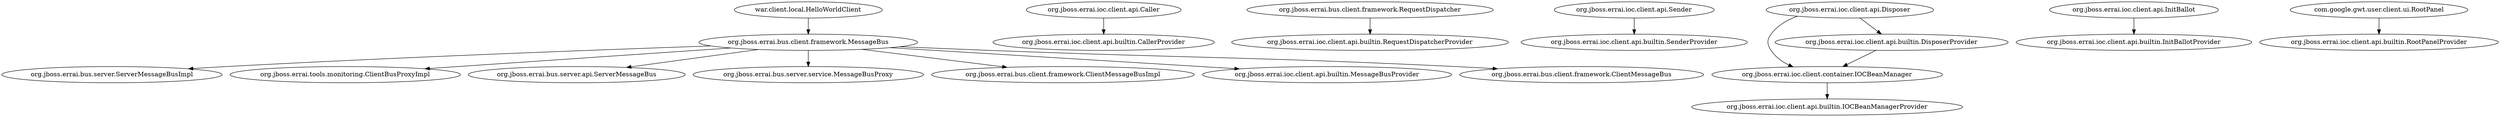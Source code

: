 //
// Generated IOC bean dependency graph in GraphViz DOT format.
//

digraph g {
  "org.jboss.errai.bus.server.ServerMessageBusImpl"
  "org.jboss.errai.tools.monitoring.ClientBusProxyImpl"
  "org.jboss.errai.bus.server.api.ServerMessageBus"
  "org.jboss.errai.bus.server.service.MessageBusProxy"
  "org.jboss.errai.bus.client.framework.ClientMessageBusImpl"
  "org.jboss.errai.ioc.client.api.builtin.MessageBusProvider"
  "org.jboss.errai.bus.client.framework.ClientMessageBus"
  "org.jboss.errai.bus.client.framework.MessageBus" -> "org.jboss.errai.bus.server.ServerMessageBusImpl"
  "org.jboss.errai.bus.client.framework.MessageBus" -> "org.jboss.errai.tools.monitoring.ClientBusProxyImpl"
  "org.jboss.errai.bus.client.framework.MessageBus" -> "org.jboss.errai.bus.server.api.ServerMessageBus"
  "org.jboss.errai.bus.client.framework.MessageBus" -> "org.jboss.errai.bus.server.service.MessageBusProxy"
  "org.jboss.errai.bus.client.framework.MessageBus" -> "org.jboss.errai.bus.client.framework.ClientMessageBusImpl"
  "org.jboss.errai.bus.client.framework.MessageBus" -> "org.jboss.errai.ioc.client.api.builtin.MessageBusProvider"
  "org.jboss.errai.bus.client.framework.MessageBus" -> "org.jboss.errai.bus.client.framework.ClientMessageBus"
  "war.client.local.HelloWorldClient" -> "org.jboss.errai.bus.client.framework.MessageBus"
  "org.jboss.errai.ioc.client.api.builtin.CallerProvider"
  "org.jboss.errai.ioc.client.api.Caller" -> "org.jboss.errai.ioc.client.api.builtin.CallerProvider"
  "org.jboss.errai.ioc.client.api.builtin.RequestDispatcherProvider"
  "org.jboss.errai.bus.client.framework.RequestDispatcher" -> "org.jboss.errai.ioc.client.api.builtin.RequestDispatcherProvider"
  "org.jboss.errai.ioc.client.api.builtin.SenderProvider"
  "org.jboss.errai.ioc.client.api.builtin.IOCBeanManagerProvider"
  "org.jboss.errai.ioc.client.api.builtin.InitBallotProvider"
  "org.jboss.errai.ioc.client.container.IOCBeanManager" -> "org.jboss.errai.ioc.client.api.builtin.IOCBeanManagerProvider"
  "org.jboss.errai.ioc.client.api.builtin.DisposerProvider" -> "org.jboss.errai.ioc.client.container.IOCBeanManager"
  "org.jboss.errai.ioc.client.api.Disposer" -> "org.jboss.errai.ioc.client.container.IOCBeanManager"
  "org.jboss.errai.ioc.client.api.Disposer" -> "org.jboss.errai.ioc.client.api.builtin.DisposerProvider"
  "org.jboss.errai.ioc.client.api.builtin.RootPanelProvider"
  "com.google.gwt.user.client.ui.RootPanel" -> "org.jboss.errai.ioc.client.api.builtin.RootPanelProvider"
  "org.jboss.errai.ioc.client.api.Sender" -> "org.jboss.errai.ioc.client.api.builtin.SenderProvider"
  "org.jboss.errai.ioc.client.api.InitBallot" -> "org.jboss.errai.ioc.client.api.builtin.InitBallotProvider"
}